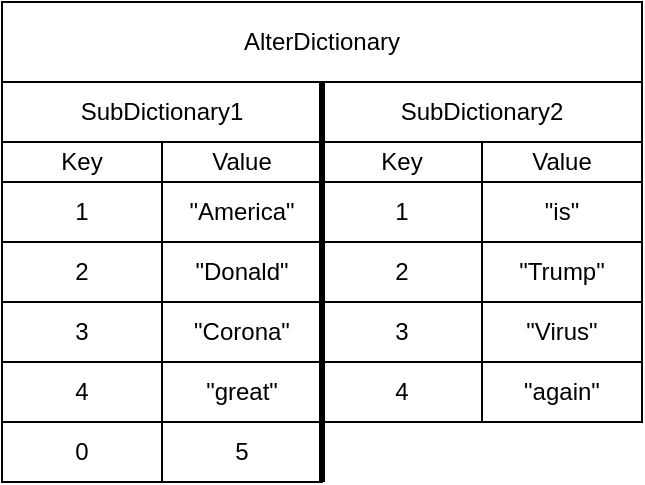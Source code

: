 <mxfile version="13.1.2" type="github"><diagram id="xFYtlKa4lPL6brmRJ1LS" name="Page-1"><mxGraphModel dx="1662" dy="762" grid="1" gridSize="10" guides="1" tooltips="1" connect="1" arrows="1" fold="1" page="1" pageScale="1" pageWidth="1100" pageHeight="850" math="0" shadow="0"><root><mxCell id="0"/><mxCell id="1" parent="0"/><mxCell id="B0oO7Z9kzdBBOPymukEa-2" value="AlterDictionary" style="rounded=0;whiteSpace=wrap;html=1;" vertex="1" parent="1"><mxGeometry x="360" y="40" width="320" height="40" as="geometry"/></mxCell><mxCell id="B0oO7Z9kzdBBOPymukEa-3" value="SubDictionary1" style="rounded=0;whiteSpace=wrap;html=1;" vertex="1" parent="1"><mxGeometry x="360" y="80" width="160" height="30" as="geometry"/></mxCell><mxCell id="B0oO7Z9kzdBBOPymukEa-4" value="SubDictionary2" style="rounded=0;whiteSpace=wrap;html=1;" vertex="1" parent="1"><mxGeometry x="520" y="80" width="160" height="30" as="geometry"/></mxCell><mxCell id="B0oO7Z9kzdBBOPymukEa-5" value="Key" style="rounded=0;whiteSpace=wrap;html=1;" vertex="1" parent="1"><mxGeometry x="360" y="110" width="80" height="20" as="geometry"/></mxCell><mxCell id="B0oO7Z9kzdBBOPymukEa-6" value="Value" style="rounded=0;whiteSpace=wrap;html=1;" vertex="1" parent="1"><mxGeometry x="440" y="110" width="80" height="20" as="geometry"/></mxCell><mxCell id="B0oO7Z9kzdBBOPymukEa-9" value="1" style="rounded=0;whiteSpace=wrap;html=1;" vertex="1" parent="1"><mxGeometry x="360" y="130" width="80" height="30" as="geometry"/></mxCell><mxCell id="B0oO7Z9kzdBBOPymukEa-10" value="&quot;America&quot;" style="rounded=0;whiteSpace=wrap;html=1;" vertex="1" parent="1"><mxGeometry x="440" y="130" width="80" height="30" as="geometry"/></mxCell><mxCell id="B0oO7Z9kzdBBOPymukEa-13" value="2" style="rounded=0;whiteSpace=wrap;html=1;" vertex="1" parent="1"><mxGeometry x="360" y="160" width="80" height="30" as="geometry"/></mxCell><mxCell id="B0oO7Z9kzdBBOPymukEa-14" value="&quot;Donald&quot;" style="rounded=0;whiteSpace=wrap;html=1;" vertex="1" parent="1"><mxGeometry x="440" y="160" width="80" height="30" as="geometry"/></mxCell><mxCell id="B0oO7Z9kzdBBOPymukEa-17" value="3" style="rounded=0;whiteSpace=wrap;html=1;" vertex="1" parent="1"><mxGeometry x="360" y="190" width="80" height="30" as="geometry"/></mxCell><mxCell id="B0oO7Z9kzdBBOPymukEa-18" value="&quot;Corona&quot;" style="rounded=0;whiteSpace=wrap;html=1;" vertex="1" parent="1"><mxGeometry x="440" y="190" width="80" height="30" as="geometry"/></mxCell><mxCell id="B0oO7Z9kzdBBOPymukEa-21" value="4" style="rounded=0;whiteSpace=wrap;html=1;" vertex="1" parent="1"><mxGeometry x="360" y="220" width="80" height="30" as="geometry"/></mxCell><mxCell id="B0oO7Z9kzdBBOPymukEa-22" value="&quot;great&quot;" style="rounded=0;whiteSpace=wrap;html=1;" vertex="1" parent="1"><mxGeometry x="440" y="220" width="80" height="30" as="geometry"/></mxCell><mxCell id="B0oO7Z9kzdBBOPymukEa-25" value="0" style="rounded=0;whiteSpace=wrap;html=1;" vertex="1" parent="1"><mxGeometry x="360" y="250" width="80" height="30" as="geometry"/></mxCell><mxCell id="B0oO7Z9kzdBBOPymukEa-26" value="5" style="rounded=0;whiteSpace=wrap;html=1;" vertex="1" parent="1"><mxGeometry x="440" y="250" width="80" height="30" as="geometry"/></mxCell><mxCell id="B0oO7Z9kzdBBOPymukEa-37" value="Key" style="rounded=0;whiteSpace=wrap;html=1;" vertex="1" parent="1"><mxGeometry x="520" y="110" width="80" height="20" as="geometry"/></mxCell><mxCell id="B0oO7Z9kzdBBOPymukEa-38" value="Value" style="rounded=0;whiteSpace=wrap;html=1;" vertex="1" parent="1"><mxGeometry x="600" y="110" width="80" height="20" as="geometry"/></mxCell><mxCell id="B0oO7Z9kzdBBOPymukEa-39" value="1" style="rounded=0;whiteSpace=wrap;html=1;" vertex="1" parent="1"><mxGeometry x="520" y="130" width="80" height="30" as="geometry"/></mxCell><mxCell id="B0oO7Z9kzdBBOPymukEa-40" value="&quot;is&quot;" style="rounded=0;whiteSpace=wrap;html=1;" vertex="1" parent="1"><mxGeometry x="600" y="130" width="80" height="30" as="geometry"/></mxCell><mxCell id="B0oO7Z9kzdBBOPymukEa-41" value="2" style="rounded=0;whiteSpace=wrap;html=1;" vertex="1" parent="1"><mxGeometry x="520" y="160" width="80" height="30" as="geometry"/></mxCell><mxCell id="B0oO7Z9kzdBBOPymukEa-42" value="&quot;Trump&quot;" style="rounded=0;whiteSpace=wrap;html=1;" vertex="1" parent="1"><mxGeometry x="600" y="160" width="80" height="30" as="geometry"/></mxCell><mxCell id="B0oO7Z9kzdBBOPymukEa-43" value="3" style="rounded=0;whiteSpace=wrap;html=1;" vertex="1" parent="1"><mxGeometry x="520" y="190" width="80" height="30" as="geometry"/></mxCell><mxCell id="B0oO7Z9kzdBBOPymukEa-44" value="&quot;Virus&quot;" style="rounded=0;whiteSpace=wrap;html=1;" vertex="1" parent="1"><mxGeometry x="600" y="190" width="80" height="30" as="geometry"/></mxCell><mxCell id="B0oO7Z9kzdBBOPymukEa-45" value="4" style="rounded=0;whiteSpace=wrap;html=1;" vertex="1" parent="1"><mxGeometry x="520" y="220" width="80" height="30" as="geometry"/></mxCell><mxCell id="B0oO7Z9kzdBBOPymukEa-46" value="&quot;again&quot;" style="rounded=0;whiteSpace=wrap;html=1;" vertex="1" parent="1"><mxGeometry x="600" y="220" width="80" height="30" as="geometry"/></mxCell><mxCell id="B0oO7Z9kzdBBOPymukEa-54" value="" style="shape=link;html=1;entryX=0;entryY=0;entryDx=0;entryDy=0;width=2;exitX=1;exitY=1;exitDx=0;exitDy=0;" edge="1" parent="1" source="B0oO7Z9kzdBBOPymukEa-26" target="B0oO7Z9kzdBBOPymukEa-4"><mxGeometry width="50" height="50" relative="1" as="geometry"><mxPoint x="670" y="300" as="sourcePoint"/><mxPoint x="350" y="140" as="targetPoint"/></mxGeometry></mxCell></root></mxGraphModel></diagram></mxfile>